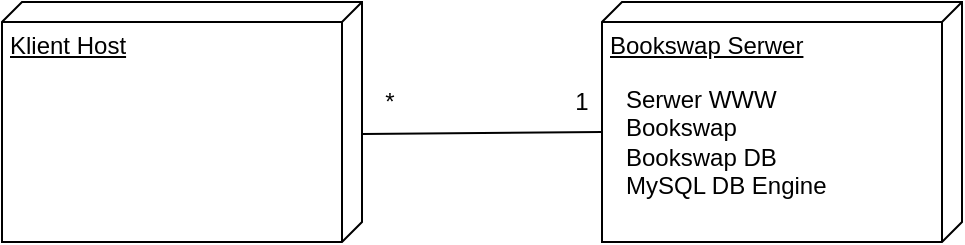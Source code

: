 <mxfile version="24.6.2" type="device">
  <diagram name="Strona-1" id="phahms1ATUr2txW3k0mA">
    <mxGraphModel dx="1290" dy="522" grid="1" gridSize="10" guides="1" tooltips="1" connect="1" arrows="1" fold="1" page="1" pageScale="1" pageWidth="827" pageHeight="1169" math="0" shadow="0">
      <root>
        <mxCell id="0" />
        <mxCell id="1" parent="0" />
        <mxCell id="Xvyh82UJu0Wd6cr_U1TT-1" value="Klient Host" style="verticalAlign=top;align=left;spacingTop=8;spacingLeft=2;spacingRight=12;shape=cube;size=10;direction=south;fontStyle=4;html=1;whiteSpace=wrap;" parent="1" vertex="1">
          <mxGeometry x="220" y="135" width="180" height="120" as="geometry" />
        </mxCell>
        <mxCell id="Xvyh82UJu0Wd6cr_U1TT-4" value="Bookswap Serwer" style="verticalAlign=top;align=left;spacingTop=8;spacingLeft=2;spacingRight=12;shape=cube;size=10;direction=south;fontStyle=4;html=1;whiteSpace=wrap;" parent="1" vertex="1">
          <mxGeometry x="520" y="135" width="180" height="120" as="geometry" />
        </mxCell>
        <mxCell id="Xvyh82UJu0Wd6cr_U1TT-22" value="1" style="text;html=1;align=center;verticalAlign=middle;whiteSpace=wrap;rounded=0;" parent="1" vertex="1">
          <mxGeometry x="480" y="170" width="60" height="30" as="geometry" />
        </mxCell>
        <mxCell id="qBCYhtTpsi-x_jfoWp4q-2" value="" style="endArrow=none;html=1;rounded=0;exitX=0.55;exitY=-0.002;exitDx=0;exitDy=0;exitPerimeter=0;entryX=0;entryY=0;entryDx=65;entryDy=180;entryPerimeter=0;" edge="1" parent="1" source="Xvyh82UJu0Wd6cr_U1TT-1" target="Xvyh82UJu0Wd6cr_U1TT-4">
          <mxGeometry width="50" height="50" relative="1" as="geometry">
            <mxPoint x="480" y="110" as="sourcePoint" />
            <mxPoint x="530" y="60" as="targetPoint" />
          </mxGeometry>
        </mxCell>
        <mxCell id="qBCYhtTpsi-x_jfoWp4q-3" value="*" style="text;html=1;align=center;verticalAlign=middle;whiteSpace=wrap;rounded=0;" vertex="1" parent="1">
          <mxGeometry x="384" y="170" width="60" height="30" as="geometry" />
        </mxCell>
        <mxCell id="qBCYhtTpsi-x_jfoWp4q-4" value="Serwer WWW&lt;div&gt;Bookswap&lt;/div&gt;&lt;div&gt;Bookswap DB&lt;/div&gt;&lt;div&gt;MySQL DB Engine&lt;/div&gt;" style="text;html=1;align=left;verticalAlign=middle;whiteSpace=wrap;rounded=0;" vertex="1" parent="1">
          <mxGeometry x="530" y="160" width="140" height="90" as="geometry" />
        </mxCell>
      </root>
    </mxGraphModel>
  </diagram>
</mxfile>
